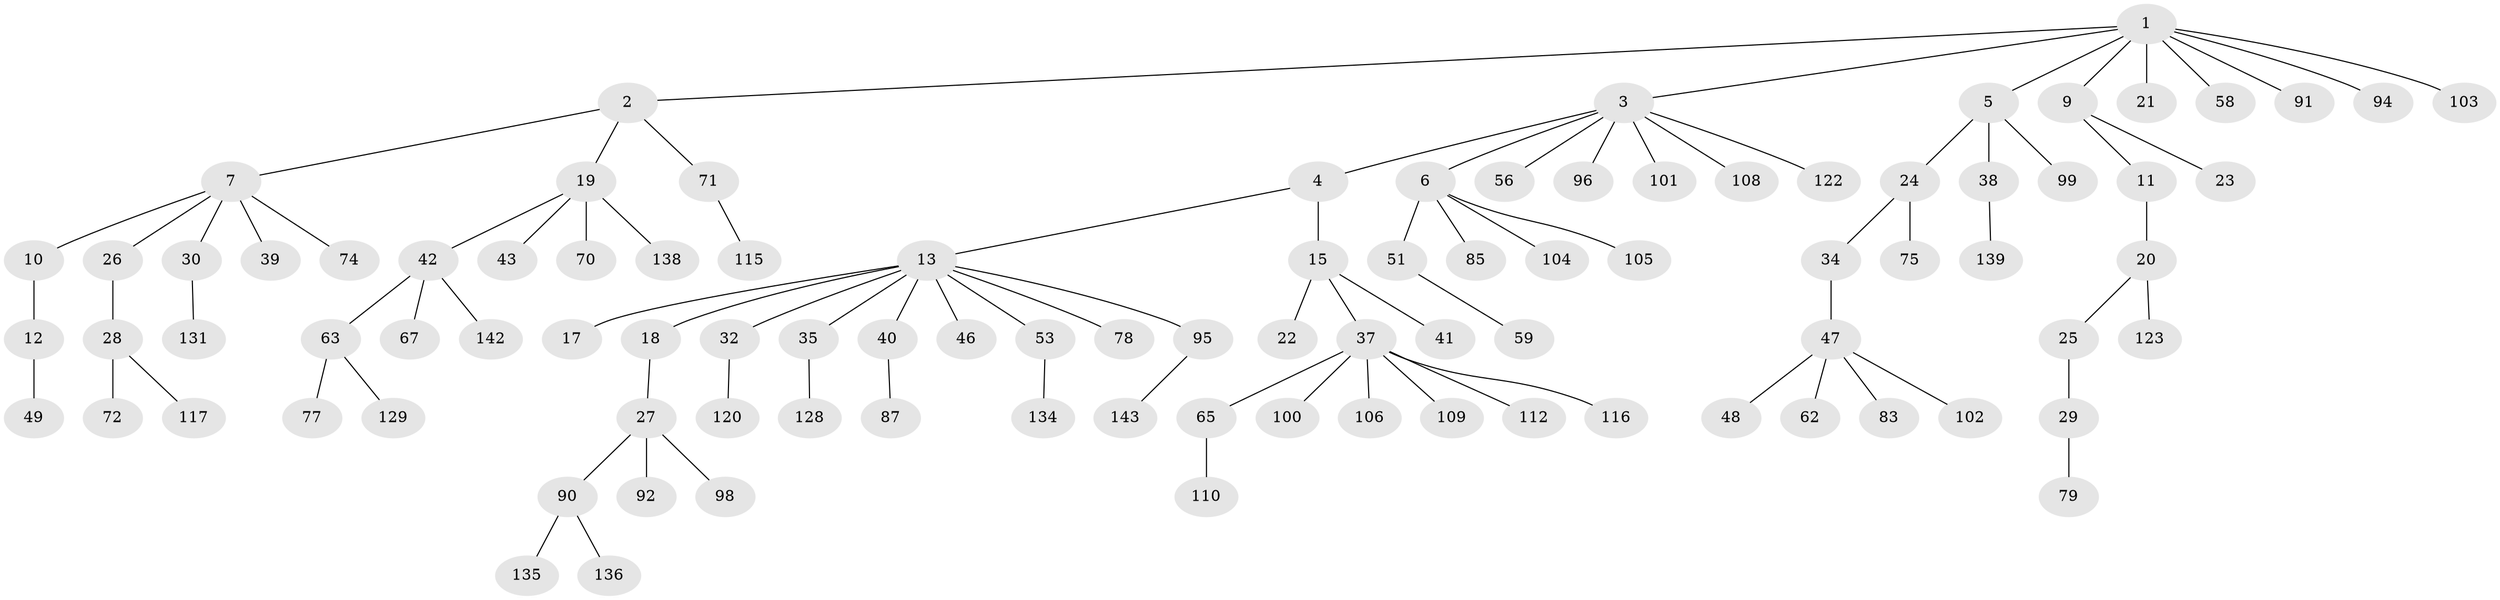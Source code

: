 // original degree distribution, {5: 0.03496503496503497, 7: 0.013986013986013986, 2: 0.1958041958041958, 4: 0.06293706293706294, 3: 0.11888111888111888, 6: 0.027972027972027972, 1: 0.5454545454545454}
// Generated by graph-tools (version 1.1) at 2025/42/03/06/25 10:42:05]
// undirected, 96 vertices, 95 edges
graph export_dot {
graph [start="1"]
  node [color=gray90,style=filled];
  1 [super="+14"];
  2 [super="+45"];
  3 [super="+73"];
  4 [super="+8"];
  5 [super="+31"];
  6 [super="+50"];
  7 [super="+66"];
  9 [super="+127"];
  10 [super="+76"];
  11;
  12 [super="+54"];
  13 [super="+16"];
  15 [super="+33"];
  17;
  18;
  19 [super="+36"];
  20 [super="+126"];
  21;
  22;
  23 [super="+55"];
  24 [super="+113"];
  25;
  26 [super="+84"];
  27 [super="+93"];
  28 [super="+68"];
  29 [super="+52"];
  30 [super="+61"];
  32 [super="+69"];
  34 [super="+133"];
  35 [super="+88"];
  37 [super="+44"];
  38 [super="+80"];
  39;
  40 [super="+86"];
  41 [super="+60"];
  42 [super="+107"];
  43 [super="+82"];
  46;
  47 [super="+140"];
  48 [super="+118"];
  49 [super="+89"];
  51 [super="+57"];
  53;
  56;
  58 [super="+64"];
  59;
  62;
  63 [super="+121"];
  65;
  67;
  70;
  71 [super="+81"];
  72 [super="+141"];
  74;
  75;
  77;
  78 [super="+137"];
  79 [super="+119"];
  83;
  85;
  87;
  90 [super="+114"];
  91 [super="+111"];
  92;
  94 [super="+125"];
  95 [super="+97"];
  96;
  98;
  99;
  100 [super="+132"];
  101;
  102;
  103;
  104 [super="+124"];
  105;
  106;
  108 [super="+130"];
  109;
  110;
  112;
  115;
  116;
  117;
  120;
  122;
  123;
  128;
  129;
  131;
  134;
  135;
  136;
  138;
  139;
  142;
  143;
  1 -- 2;
  1 -- 3;
  1 -- 5;
  1 -- 9;
  1 -- 21;
  1 -- 103;
  1 -- 58;
  1 -- 91;
  1 -- 94;
  2 -- 7;
  2 -- 19;
  2 -- 71;
  3 -- 4;
  3 -- 6;
  3 -- 56;
  3 -- 101;
  3 -- 122;
  3 -- 96;
  3 -- 108;
  4 -- 13;
  4 -- 15;
  5 -- 24;
  5 -- 38;
  5 -- 99;
  6 -- 85;
  6 -- 104;
  6 -- 105;
  6 -- 51;
  7 -- 10;
  7 -- 26;
  7 -- 30;
  7 -- 39;
  7 -- 74;
  9 -- 11;
  9 -- 23;
  10 -- 12;
  11 -- 20;
  12 -- 49;
  13 -- 17;
  13 -- 18;
  13 -- 40;
  13 -- 95;
  13 -- 32;
  13 -- 35;
  13 -- 53;
  13 -- 46;
  13 -- 78;
  15 -- 22;
  15 -- 41;
  15 -- 37;
  18 -- 27;
  19 -- 42;
  19 -- 70;
  19 -- 43;
  19 -- 138;
  20 -- 25;
  20 -- 123;
  24 -- 34;
  24 -- 75;
  25 -- 29;
  26 -- 28;
  27 -- 90;
  27 -- 92;
  27 -- 98;
  28 -- 72;
  28 -- 117;
  29 -- 79;
  30 -- 131;
  32 -- 120;
  34 -- 47;
  35 -- 128;
  37 -- 100;
  37 -- 106;
  37 -- 116;
  37 -- 112;
  37 -- 65;
  37 -- 109;
  38 -- 139;
  40 -- 87;
  42 -- 63;
  42 -- 67;
  42 -- 142;
  47 -- 48;
  47 -- 62;
  47 -- 83;
  47 -- 102;
  51 -- 59;
  53 -- 134;
  63 -- 77;
  63 -- 129;
  65 -- 110;
  71 -- 115;
  90 -- 136;
  90 -- 135;
  95 -- 143;
}
